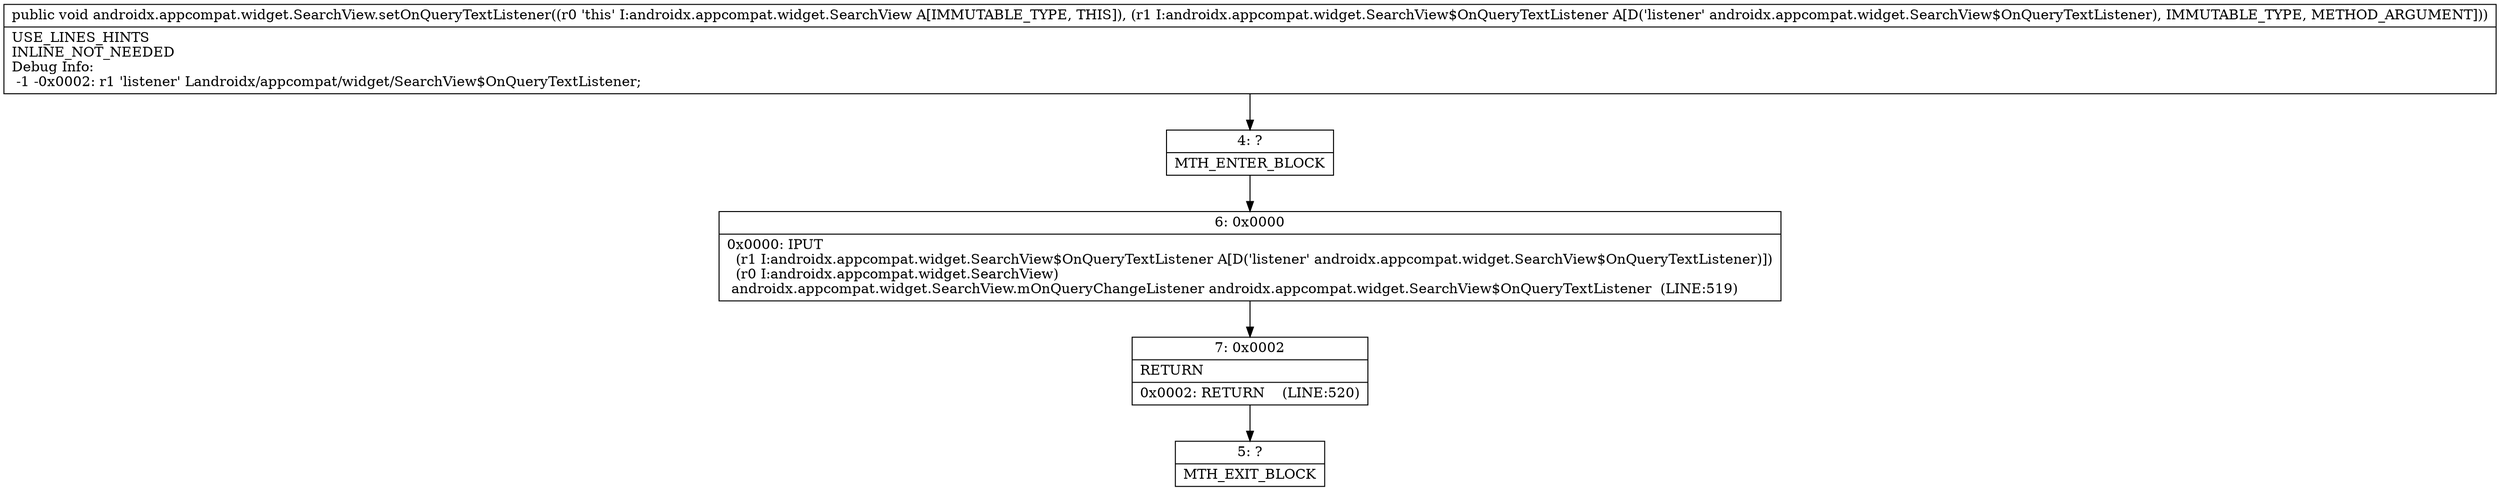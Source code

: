 digraph "CFG forandroidx.appcompat.widget.SearchView.setOnQueryTextListener(Landroidx\/appcompat\/widget\/SearchView$OnQueryTextListener;)V" {
Node_4 [shape=record,label="{4\:\ ?|MTH_ENTER_BLOCK\l}"];
Node_6 [shape=record,label="{6\:\ 0x0000|0x0000: IPUT  \l  (r1 I:androidx.appcompat.widget.SearchView$OnQueryTextListener A[D('listener' androidx.appcompat.widget.SearchView$OnQueryTextListener)])\l  (r0 I:androidx.appcompat.widget.SearchView)\l androidx.appcompat.widget.SearchView.mOnQueryChangeListener androidx.appcompat.widget.SearchView$OnQueryTextListener  (LINE:519)\l}"];
Node_7 [shape=record,label="{7\:\ 0x0002|RETURN\l|0x0002: RETURN    (LINE:520)\l}"];
Node_5 [shape=record,label="{5\:\ ?|MTH_EXIT_BLOCK\l}"];
MethodNode[shape=record,label="{public void androidx.appcompat.widget.SearchView.setOnQueryTextListener((r0 'this' I:androidx.appcompat.widget.SearchView A[IMMUTABLE_TYPE, THIS]), (r1 I:androidx.appcompat.widget.SearchView$OnQueryTextListener A[D('listener' androidx.appcompat.widget.SearchView$OnQueryTextListener), IMMUTABLE_TYPE, METHOD_ARGUMENT]))  | USE_LINES_HINTS\lINLINE_NOT_NEEDED\lDebug Info:\l  \-1 \-0x0002: r1 'listener' Landroidx\/appcompat\/widget\/SearchView$OnQueryTextListener;\l}"];
MethodNode -> Node_4;Node_4 -> Node_6;
Node_6 -> Node_7;
Node_7 -> Node_5;
}

